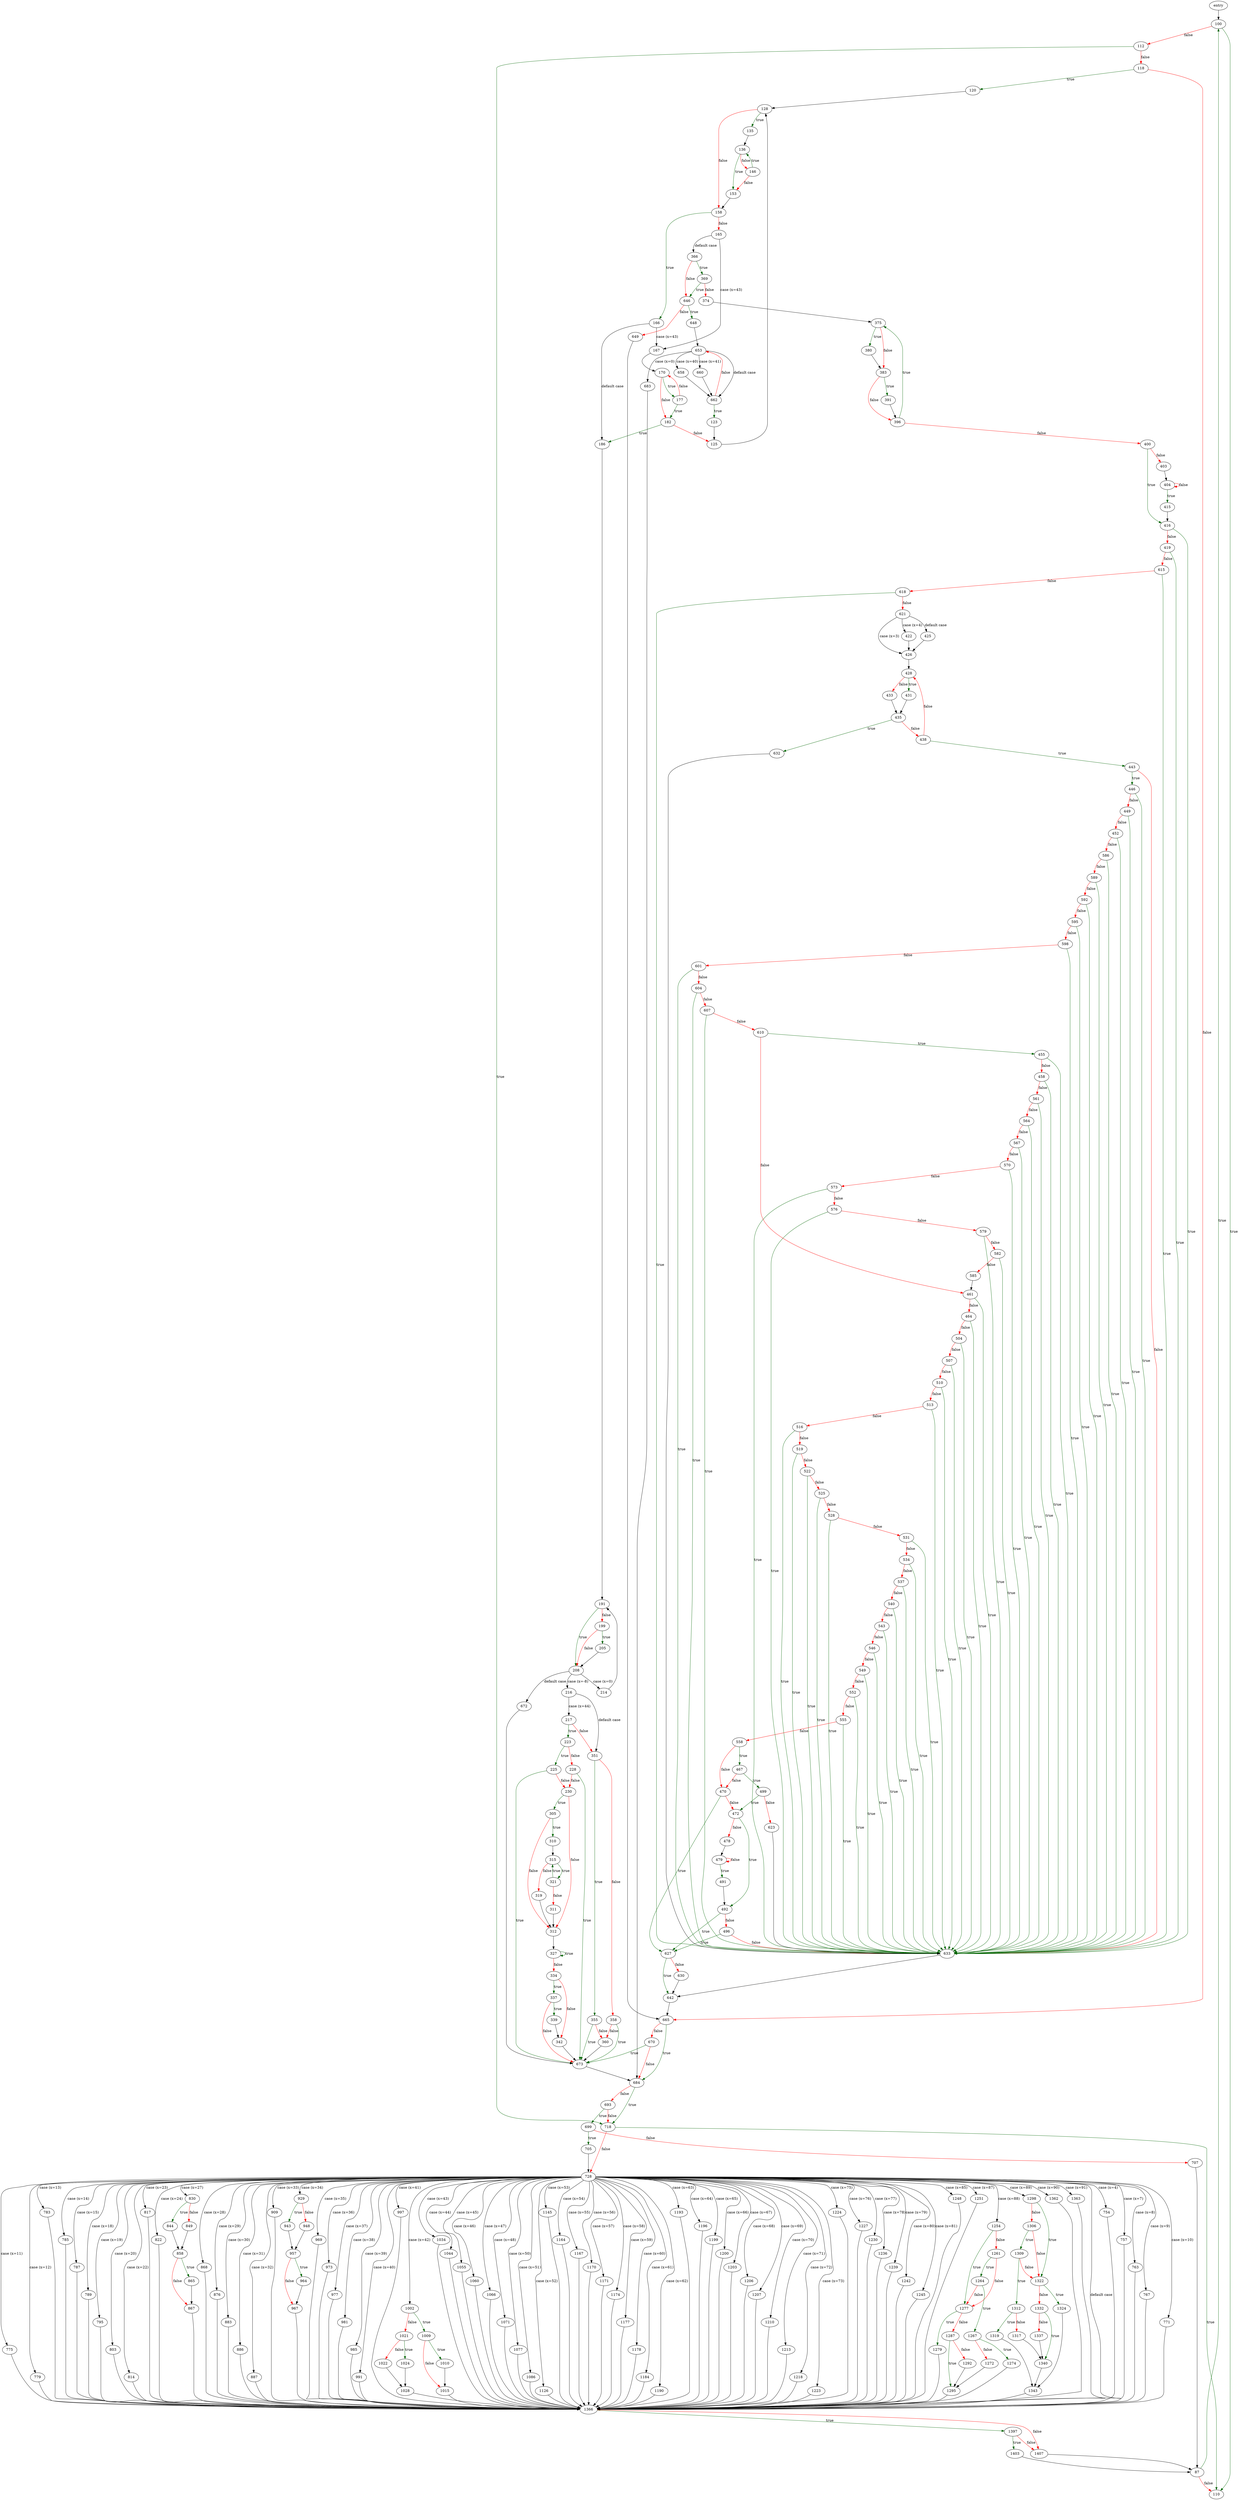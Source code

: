 digraph "yyparse" {
	// Node definitions.
	1 [label=entry];
	87;
	100;
	110;
	112;
	118;
	120;
	123;
	125;
	128;
	135;
	136;
	146;
	153;
	158;
	165;
	166;
	167;
	170;
	177;
	182;
	186;
	191;
	199;
	205;
	208;
	214;
	216;
	217;
	223;
	225;
	228;
	230;
	305;
	310;
	311;
	312;
	315;
	319;
	321;
	327;
	334;
	337;
	339;
	342;
	351;
	355;
	358;
	360;
	366;
	369;
	374;
	375;
	380;
	383;
	391;
	396;
	400;
	403;
	404;
	415;
	416;
	419;
	422;
	425;
	426;
	428;
	431;
	433;
	435;
	438;
	443;
	446;
	449;
	452;
	455;
	458;
	461;
	464;
	467;
	470;
	472;
	478;
	479;
	491;
	492;
	496;
	499;
	504;
	507;
	510;
	513;
	516;
	519;
	522;
	525;
	528;
	531;
	534;
	537;
	540;
	543;
	546;
	549;
	552;
	555;
	558;
	561;
	564;
	567;
	570;
	573;
	576;
	579;
	582;
	585;
	586;
	589;
	592;
	595;
	598;
	601;
	604;
	607;
	610;
	615;
	618;
	621;
	623;
	627;
	630;
	632;
	633;
	642;
	646;
	648;
	649;
	653;
	658;
	660;
	662;
	665;
	670;
	672;
	673;
	683;
	684;
	693;
	699;
	705;
	707;
	718;
	728;
	754;
	757;
	763;
	767;
	771;
	775;
	779;
	783;
	785;
	787;
	789;
	795;
	803;
	814;
	817;
	822;
	830;
	844;
	849;
	858;
	865;
	867;
	868;
	876;
	883;
	886;
	887;
	909;
	929;
	943;
	948;
	957;
	964;
	967;
	969;
	973;
	977;
	981;
	985;
	991;
	997;
	1002;
	1009;
	1010;
	1015;
	1021;
	1022;
	1024;
	1028;
	1034;
	1044;
	1055;
	1060;
	1066;
	1071;
	1077;
	1086;
	1126;
	1145;
	1164;
	1167;
	1170;
	1171;
	1174;
	1177;
	1178;
	1184;
	1190;
	1193;
	1196;
	1199;
	1200;
	1203;
	1206;
	1207;
	1210;
	1213;
	1218;
	1223;
	1224;
	1227;
	1230;
	1236;
	1239;
	1242;
	1245;
	1248;
	1251;
	1254;
	1261;
	1264;
	1267;
	1272;
	1274;
	1277;
	1279;
	1287;
	1292;
	1295;
	1298;
	1306;
	1309;
	1312;
	1317;
	1319;
	1322;
	1324;
	1332;
	1337;
	1340;
	1343;
	1362;
	1363;
	1366;
	1397;
	1403;
	1407;

	// Edge definitions.
	1 -> 100;
	87 -> 100 [
		color=darkgreen
		label=true
	];
	87 -> 110 [
		color=red
		label=false
	];
	100 -> 110 [
		color=darkgreen
		label=true
	];
	100 -> 112 [
		color=red
		label=false
	];
	112 -> 118 [
		color=red
		label=false
	];
	112 -> 718 [
		color=darkgreen
		label=true
	];
	118 -> 120 [
		color=darkgreen
		label=true
	];
	118 -> 665 [
		color=red
		label=false
	];
	120 -> 128;
	123 -> 125;
	125 -> 128;
	128 -> 135 [
		color=darkgreen
		label=true
	];
	128 -> 158 [
		color=red
		label=false
	];
	135 -> 136;
	136 -> 146 [
		color=red
		label=false
	];
	136 -> 153 [
		color=darkgreen
		label=true
	];
	146 -> 136 [
		color=darkgreen
		label=true
	];
	146 -> 153 [
		color=red
		label=false
	];
	153 -> 158;
	158 -> 165 [
		color=red
		label=false
	];
	158 -> 166 [
		color=darkgreen
		label=true
	];
	165 -> 167 [label="case (x=43)"];
	165 -> 366 [label="default case"];
	166 -> 167 [label="case (x=43)"];
	166 -> 186 [label="default case"];
	167 -> 170;
	170 -> 177 [
		color=darkgreen
		label=true
	];
	170 -> 182 [
		color=red
		label=false
	];
	177 -> 170 [
		color=red
		label=false
	];
	177 -> 182 [
		color=darkgreen
		label=true
	];
	182 -> 125 [
		color=red
		label=false
	];
	182 -> 186 [
		color=darkgreen
		label=true
	];
	186 -> 191;
	191 -> 199 [
		color=red
		label=false
	];
	191 -> 208 [
		color=darkgreen
		label=true
	];
	199 -> 205 [
		color=darkgreen
		label=true
	];
	199 -> 208 [
		color=red
		label=false
	];
	205 -> 208;
	208 -> 214 [label="case (x=0)"];
	208 -> 216 [label="case (x=-8)"];
	208 -> 672 [label="default case"];
	214 -> 191;
	216 -> 217 [label="case (x=44)"];
	216 -> 351 [label="default case"];
	217 -> 223 [
		color=darkgreen
		label=true
	];
	217 -> 351 [
		color=red
		label=false
	];
	223 -> 225 [
		color=darkgreen
		label=true
	];
	223 -> 228 [
		color=red
		label=false
	];
	225 -> 230 [
		color=red
		label=false
	];
	225 -> 673 [
		color=darkgreen
		label=true
	];
	228 -> 230 [
		color=red
		label=false
	];
	228 -> 673 [
		color=darkgreen
		label=true
	];
	230 -> 305 [
		color=darkgreen
		label=true
	];
	230 -> 312 [
		color=red
		label=false
	];
	305 -> 310 [
		color=darkgreen
		label=true
	];
	305 -> 312 [
		color=red
		label=false
	];
	310 -> 315;
	311 -> 312;
	312 -> 327;
	315 -> 319 [
		color=red
		label=false
	];
	315 -> 321 [
		color=darkgreen
		label=true
	];
	319 -> 312;
	321 -> 311 [
		color=red
		label=false
	];
	321 -> 315 [
		color=darkgreen
		label=true
	];
	327 -> 327 [
		color=darkgreen
		label=true
	];
	327 -> 334 [
		color=red
		label=false
	];
	334 -> 337 [
		color=darkgreen
		label=true
	];
	334 -> 342 [
		color=red
		label=false
	];
	337 -> 339 [
		color=darkgreen
		label=true
	];
	337 -> 673 [
		color=red
		label=false
	];
	339 -> 342;
	342 -> 673;
	351 -> 355 [
		color=darkgreen
		label=true
	];
	351 -> 358 [
		color=red
		label=false
	];
	355 -> 360 [
		color=red
		label=false
	];
	355 -> 673 [
		color=darkgreen
		label=true
	];
	358 -> 360 [
		color=red
		label=false
	];
	358 -> 673 [
		color=darkgreen
		label=true
	];
	360 -> 673;
	366 -> 369 [
		color=darkgreen
		label=true
	];
	366 -> 646 [
		color=red
		label=false
	];
	369 -> 374 [
		color=red
		label=false
	];
	369 -> 646 [
		color=darkgreen
		label=true
	];
	374 -> 375;
	375 -> 380 [
		color=darkgreen
		label=true
	];
	375 -> 383 [
		color=red
		label=false
	];
	380 -> 383;
	383 -> 391 [
		color=darkgreen
		label=true
	];
	383 -> 396 [
		color=red
		label=false
	];
	391 -> 396;
	396 -> 375 [
		color=darkgreen
		label=true
	];
	396 -> 400 [
		color=red
		label=false
	];
	400 -> 403 [
		color=red
		label=false
	];
	400 -> 416 [
		color=darkgreen
		label=true
	];
	403 -> 404;
	404 -> 404 [
		color=red
		label=false
	];
	404 -> 415 [
		color=darkgreen
		label=true
	];
	415 -> 416;
	416 -> 419 [
		color=red
		label=false
	];
	416 -> 633 [
		color=darkgreen
		label=true
	];
	419 -> 615 [
		color=red
		label=false
	];
	419 -> 633 [
		color=darkgreen
		label=true
	];
	422 -> 426;
	425 -> 426;
	426 -> 428;
	428 -> 431 [
		color=darkgreen
		label=true
	];
	428 -> 433 [
		color=red
		label=false
	];
	431 -> 435;
	433 -> 435;
	435 -> 438 [
		color=red
		label=false
	];
	435 -> 632 [
		color=darkgreen
		label=true
	];
	438 -> 428 [
		color=red
		label=false
	];
	438 -> 443 [
		color=darkgreen
		label=true
	];
	443 -> 446 [
		color=darkgreen
		label=true
	];
	443 -> 633 [
		color=red
		label=false
	];
	446 -> 449 [
		color=red
		label=false
	];
	446 -> 633 [
		color=darkgreen
		label=true
	];
	449 -> 452 [
		color=red
		label=false
	];
	449 -> 633 [
		color=darkgreen
		label=true
	];
	452 -> 586 [
		color=red
		label=false
	];
	452 -> 633 [
		color=darkgreen
		label=true
	];
	455 -> 458 [
		color=red
		label=false
	];
	455 -> 633 [
		color=darkgreen
		label=true
	];
	458 -> 561 [
		color=red
		label=false
	];
	458 -> 633 [
		color=darkgreen
		label=true
	];
	461 -> 464 [
		color=red
		label=false
	];
	461 -> 633 [
		color=darkgreen
		label=true
	];
	464 -> 504 [
		color=red
		label=false
	];
	464 -> 633 [
		color=darkgreen
		label=true
	];
	467 -> 470 [
		color=red
		label=false
	];
	467 -> 499 [
		color=darkgreen
		label=true
	];
	470 -> 472 [
		color=red
		label=false
	];
	470 -> 627 [
		color=darkgreen
		label=true
	];
	472 -> 478 [
		color=red
		label=false
	];
	472 -> 492 [
		color=darkgreen
		label=true
	];
	478 -> 479;
	479 -> 479 [
		color=red
		label=false
	];
	479 -> 491 [
		color=darkgreen
		label=true
	];
	491 -> 492;
	492 -> 496 [
		color=red
		label=false
	];
	492 -> 627 [
		color=darkgreen
		label=true
	];
	496 -> 627 [
		color=darkgreen
		label=true
	];
	496 -> 633 [
		color=red
		label=false
	];
	499 -> 472 [
		color=darkgreen
		label=true
	];
	499 -> 623 [
		color=red
		label=false
	];
	504 -> 507 [
		color=red
		label=false
	];
	504 -> 633 [
		color=darkgreen
		label=true
	];
	507 -> 510 [
		color=red
		label=false
	];
	507 -> 633 [
		color=darkgreen
		label=true
	];
	510 -> 513 [
		color=red
		label=false
	];
	510 -> 633 [
		color=darkgreen
		label=true
	];
	513 -> 516 [
		color=red
		label=false
	];
	513 -> 633 [
		color=darkgreen
		label=true
	];
	516 -> 519 [
		color=red
		label=false
	];
	516 -> 633 [
		color=darkgreen
		label=true
	];
	519 -> 522 [
		color=red
		label=false
	];
	519 -> 633 [
		color=darkgreen
		label=true
	];
	522 -> 525 [
		color=red
		label=false
	];
	522 -> 633 [
		color=darkgreen
		label=true
	];
	525 -> 528 [
		color=red
		label=false
	];
	525 -> 633 [
		color=darkgreen
		label=true
	];
	528 -> 531 [
		color=red
		label=false
	];
	528 -> 633 [
		color=darkgreen
		label=true
	];
	531 -> 534 [
		color=red
		label=false
	];
	531 -> 633 [
		color=darkgreen
		label=true
	];
	534 -> 537 [
		color=red
		label=false
	];
	534 -> 633 [
		color=darkgreen
		label=true
	];
	537 -> 540 [
		color=red
		label=false
	];
	537 -> 633 [
		color=darkgreen
		label=true
	];
	540 -> 543 [
		color=red
		label=false
	];
	540 -> 633 [
		color=darkgreen
		label=true
	];
	543 -> 546 [
		color=red
		label=false
	];
	543 -> 633 [
		color=darkgreen
		label=true
	];
	546 -> 549 [
		color=red
		label=false
	];
	546 -> 633 [
		color=darkgreen
		label=true
	];
	549 -> 552 [
		color=red
		label=false
	];
	549 -> 633 [
		color=darkgreen
		label=true
	];
	552 -> 555 [
		color=red
		label=false
	];
	552 -> 633 [
		color=darkgreen
		label=true
	];
	555 -> 558 [
		color=red
		label=false
	];
	555 -> 633 [
		color=darkgreen
		label=true
	];
	558 -> 467 [
		color=darkgreen
		label=true
	];
	558 -> 470 [
		color=red
		label=false
	];
	561 -> 564 [
		color=red
		label=false
	];
	561 -> 633 [
		color=darkgreen
		label=true
	];
	564 -> 567 [
		color=red
		label=false
	];
	564 -> 633 [
		color=darkgreen
		label=true
	];
	567 -> 570 [
		color=red
		label=false
	];
	567 -> 633 [
		color=darkgreen
		label=true
	];
	570 -> 573 [
		color=red
		label=false
	];
	570 -> 633 [
		color=darkgreen
		label=true
	];
	573 -> 576 [
		color=red
		label=false
	];
	573 -> 633 [
		color=darkgreen
		label=true
	];
	576 -> 579 [
		color=red
		label=false
	];
	576 -> 633 [
		color=darkgreen
		label=true
	];
	579 -> 582 [
		color=red
		label=false
	];
	579 -> 633 [
		color=darkgreen
		label=true
	];
	582 -> 585 [
		color=red
		label=false
	];
	582 -> 633 [
		color=darkgreen
		label=true
	];
	585 -> 461;
	586 -> 589 [
		color=red
		label=false
	];
	586 -> 633 [
		color=darkgreen
		label=true
	];
	589 -> 592 [
		color=red
		label=false
	];
	589 -> 633 [
		color=darkgreen
		label=true
	];
	592 -> 595 [
		color=red
		label=false
	];
	592 -> 633 [
		color=darkgreen
		label=true
	];
	595 -> 598 [
		color=red
		label=false
	];
	595 -> 633 [
		color=darkgreen
		label=true
	];
	598 -> 601 [
		color=red
		label=false
	];
	598 -> 633 [
		color=darkgreen
		label=true
	];
	601 -> 604 [
		color=red
		label=false
	];
	601 -> 633 [
		color=darkgreen
		label=true
	];
	604 -> 607 [
		color=red
		label=false
	];
	604 -> 633 [
		color=darkgreen
		label=true
	];
	607 -> 610 [
		color=red
		label=false
	];
	607 -> 633 [
		color=darkgreen
		label=true
	];
	610 -> 455 [
		color=darkgreen
		label=true
	];
	610 -> 461 [
		color=red
		label=false
	];
	615 -> 618 [
		color=red
		label=false
	];
	615 -> 633 [
		color=darkgreen
		label=true
	];
	618 -> 621 [
		color=red
		label=false
	];
	618 -> 633 [
		color=darkgreen
		label=true
	];
	621 -> 422 [label="case (x=4)"];
	621 -> 425 [label="default case"];
	621 -> 426 [label="case (x=3)"];
	623 -> 633;
	627 -> 630 [
		color=red
		label=false
	];
	627 -> 642 [
		color=darkgreen
		label=true
	];
	630 -> 642;
	632 -> 633;
	633 -> 642;
	642 -> 665;
	646 -> 648 [
		color=darkgreen
		label=true
	];
	646 -> 649 [
		color=red
		label=false
	];
	648 -> 653;
	649 -> 665;
	653 -> 658 [label="case (x=40)"];
	653 -> 660 [label="case (x=41)"];
	653 -> 662 [label="default case"];
	653 -> 683 [label="case (x=0)"];
	658 -> 662;
	660 -> 662;
	662 -> 123 [
		color=darkgreen
		label=true
	];
	662 -> 653 [
		color=red
		label=false
	];
	665 -> 670 [
		color=red
		label=false
	];
	665 -> 684 [
		color=darkgreen
		label=true
	];
	670 -> 673 [
		color=darkgreen
		label=true
	];
	670 -> 684 [
		color=red
		label=false
	];
	672 -> 673;
	673 -> 684;
	683 -> 684;
	684 -> 693 [
		color=red
		label=false
	];
	684 -> 718 [
		color=darkgreen
		label=true
	];
	693 -> 699 [
		color=darkgreen
		label=true
	];
	693 -> 718 [
		color=red
		label=false
	];
	699 -> 705 [
		color=darkgreen
		label=true
	];
	699 -> 707 [
		color=red
		label=false
	];
	705 -> 728;
	707 -> 87;
	718 -> 110 [
		color=darkgreen
		label=true
	];
	718 -> 728 [
		color=red
		label=false
	];
	728 -> 754 [label="case (x=4)"];
	728 -> 757 [label="case (x=7)"];
	728 -> 763 [label="case (x=8)"];
	728 -> 767 [label="case (x=9)"];
	728 -> 771 [label="case (x=10)"];
	728 -> 775 [label="case (x=11)"];
	728 -> 779 [label="case (x=12)"];
	728 -> 783 [label="case (x=13)"];
	728 -> 785 [label="case (x=14)"];
	728 -> 787 [label="case (x=15)"];
	728 -> 789 [label="case (x=18)"];
	728 -> 795 [label="case (x=19)"];
	728 -> 803 [label="case (x=20)"];
	728 -> 814 [label="case (x=22)"];
	728 -> 817 [label="case (x=23)"];
	728 -> 822 [label="case (x=24)"];
	728 -> 830 [label="case (x=27)"];
	728 -> 868 [label="case (x=28)"];
	728 -> 876 [label="case (x=29)"];
	728 -> 883 [label="case (x=30)"];
	728 -> 886 [label="case (x=31)"];
	728 -> 887 [label="case (x=32)"];
	728 -> 909 [label="case (x=33)"];
	728 -> 929 [label="case (x=34)"];
	728 -> 969 [label="case (x=35)"];
	728 -> 973 [label="case (x=36)"];
	728 -> 977 [label="case (x=37)"];
	728 -> 981 [label="case (x=38)"];
	728 -> 985 [label="case (x=39)"];
	728 -> 991 [label="case (x=40)"];
	728 -> 997 [label="case (x=41)"];
	728 -> 1002 [label="case (x=42)"];
	728 -> 1034 [label="case (x=43)"];
	728 -> 1044 [label="case (x=44)"];
	728 -> 1055 [label="case (x=45)"];
	728 -> 1060 [label="case (x=46)"];
	728 -> 1066 [label="case (x=47)"];
	728 -> 1071 [label="case (x=48)"];
	728 -> 1077 [label="case (x=50)"];
	728 -> 1086 [label="case (x=51)"];
	728 -> 1126 [label="case (x=52)"];
	728 -> 1145 [label="case (x=53)"];
	728 -> 1164 [label="case (x=54)"];
	728 -> 1167 [label="case (x=55)"];
	728 -> 1170 [label="case (x=56)"];
	728 -> 1171 [label="case (x=57)"];
	728 -> 1174 [label="case (x=58)"];
	728 -> 1177 [label="case (x=59)"];
	728 -> 1178 [label="case (x=60)"];
	728 -> 1184 [label="case (x=61)"];
	728 -> 1190 [label="case (x=62)"];
	728 -> 1193 [label="case (x=63)"];
	728 -> 1196 [label="case (x=64)"];
	728 -> 1199 [label="case (x=65)"];
	728 -> 1200 [label="case (x=66)"];
	728 -> 1203 [label="case (x=67)"];
	728 -> 1206 [label="case (x=68)"];
	728 -> 1207 [label="case (x=69)"];
	728 -> 1210 [label="case (x=70)"];
	728 -> 1213 [label="case (x=71)"];
	728 -> 1218 [label="case (x=72)"];
	728 -> 1223 [label="case (x=73)"];
	728 -> 1224 [label="case (x=75)"];
	728 -> 1227 [label="case (x=76)"];
	728 -> 1230 [label="case (x=77)"];
	728 -> 1236 [label="case (x=78)"];
	728 -> 1239 [label="case (x=79)"];
	728 -> 1242 [label="case (x=80)"];
	728 -> 1245 [label="case (x=81)"];
	728 -> 1248 [label="case (x=85)"];
	728 -> 1251 [label="case (x=87)"];
	728 -> 1254 [label="case (x=88)"];
	728 -> 1298 [label="case (x=89)"];
	728 -> 1362 [label="case (x=90)"];
	728 -> 1363 [label="case (x=91)"];
	728 -> 1366 [label="default case"];
	754 -> 1366;
	757 -> 1366;
	763 -> 1366;
	767 -> 1366;
	771 -> 1366;
	775 -> 1366;
	779 -> 1366;
	783 -> 1366;
	785 -> 1366;
	787 -> 1366;
	789 -> 1366;
	795 -> 1366;
	803 -> 1366;
	814 -> 1366;
	817 -> 1366;
	822 -> 1366;
	830 -> 844 [
		color=darkgreen
		label=true
	];
	830 -> 849 [
		color=red
		label=false
	];
	844 -> 858;
	849 -> 858;
	858 -> 865 [
		color=darkgreen
		label=true
	];
	858 -> 867 [
		color=red
		label=false
	];
	865 -> 867;
	867 -> 1366;
	868 -> 1366;
	876 -> 1366;
	883 -> 1366;
	886 -> 1366;
	887 -> 1366;
	909 -> 1366;
	929 -> 943 [
		color=darkgreen
		label=true
	];
	929 -> 948 [
		color=red
		label=false
	];
	943 -> 957;
	948 -> 957;
	957 -> 964 [
		color=darkgreen
		label=true
	];
	957 -> 967 [
		color=red
		label=false
	];
	964 -> 967;
	967 -> 1366;
	969 -> 1366;
	973 -> 1366;
	977 -> 1366;
	981 -> 1366;
	985 -> 1366;
	991 -> 1366;
	997 -> 1366;
	1002 -> 1009 [
		color=darkgreen
		label=true
	];
	1002 -> 1021 [
		color=red
		label=false
	];
	1009 -> 1010 [
		color=darkgreen
		label=true
	];
	1009 -> 1015 [
		color=red
		label=false
	];
	1010 -> 1015;
	1015 -> 1366;
	1021 -> 1022 [
		color=red
		label=false
	];
	1021 -> 1024 [
		color=darkgreen
		label=true
	];
	1022 -> 1028;
	1024 -> 1028;
	1028 -> 1366;
	1034 -> 1366;
	1044 -> 1366;
	1055 -> 1366;
	1060 -> 1366;
	1066 -> 1366;
	1071 -> 1366;
	1077 -> 1366;
	1086 -> 1366;
	1126 -> 1366;
	1145 -> 1366;
	1164 -> 1366;
	1167 -> 1366;
	1170 -> 1366;
	1171 -> 1366;
	1174 -> 1366;
	1177 -> 1366;
	1178 -> 1366;
	1184 -> 1366;
	1190 -> 1366;
	1193 -> 1366;
	1196 -> 1366;
	1199 -> 1366;
	1200 -> 1366;
	1203 -> 1366;
	1206 -> 1366;
	1207 -> 1366;
	1210 -> 1366;
	1213 -> 1366;
	1218 -> 1366;
	1223 -> 1366;
	1224 -> 1366;
	1227 -> 1366;
	1230 -> 1366;
	1236 -> 1366;
	1239 -> 1366;
	1242 -> 1366;
	1245 -> 1366;
	1248 -> 1366;
	1251 -> 1366;
	1254 -> 1261 [
		color=red
		label=false
	];
	1254 -> 1277 [
		color=darkgreen
		label=true
	];
	1261 -> 1264 [
		color=darkgreen
		label=true
	];
	1261 -> 1277 [
		color=red
		label=false
	];
	1264 -> 1267 [
		color=darkgreen
		label=true
	];
	1264 -> 1277 [
		color=red
		label=false
	];
	1267 -> 1272 [
		color=red
		label=false
	];
	1267 -> 1274 [
		color=darkgreen
		label=true
	];
	1272 -> 1295;
	1274 -> 1366;
	1277 -> 1279 [
		color=darkgreen
		label=true
	];
	1277 -> 1287 [
		color=red
		label=false
	];
	1279 -> 1366;
	1287 -> 1292 [
		color=red
		label=false
	];
	1287 -> 1295 [
		color=darkgreen
		label=true
	];
	1292 -> 1295;
	1295 -> 1366;
	1298 -> 1306 [
		color=red
		label=false
	];
	1298 -> 1322 [
		color=darkgreen
		label=true
	];
	1306 -> 1309 [
		color=darkgreen
		label=true
	];
	1306 -> 1322 [
		color=red
		label=false
	];
	1309 -> 1312 [
		color=darkgreen
		label=true
	];
	1309 -> 1322 [
		color=red
		label=false
	];
	1312 -> 1317 [
		color=red
		label=false
	];
	1312 -> 1319 [
		color=darkgreen
		label=true
	];
	1317 -> 1340;
	1319 -> 1343;
	1322 -> 1324 [
		color=darkgreen
		label=true
	];
	1322 -> 1332 [
		color=red
		label=false
	];
	1324 -> 1343;
	1332 -> 1337 [
		color=red
		label=false
	];
	1332 -> 1340 [
		color=darkgreen
		label=true
	];
	1337 -> 1340;
	1340 -> 1343;
	1343 -> 1366;
	1362 -> 1366;
	1363 -> 1366;
	1366 -> 1397 [
		color=darkgreen
		label=true
	];
	1366 -> 1407 [
		color=red
		label=false
	];
	1397 -> 1403 [
		color=darkgreen
		label=true
	];
	1397 -> 1407 [
		color=red
		label=false
	];
	1403 -> 87;
	1407 -> 87;
}